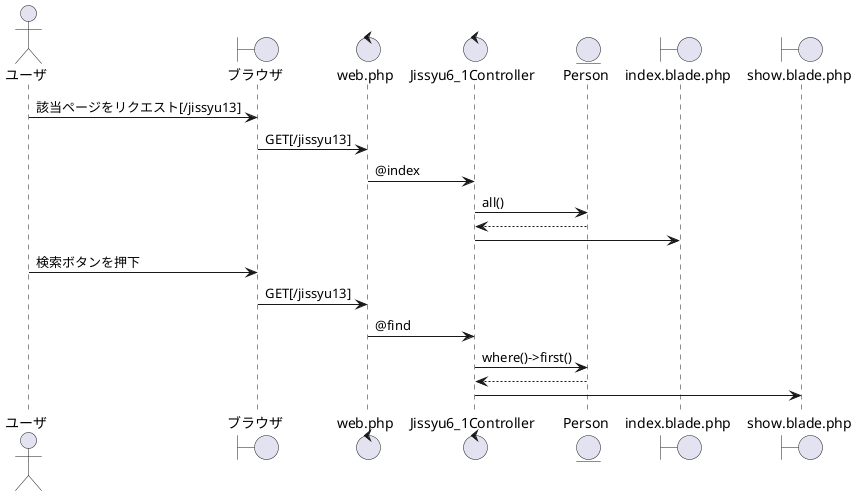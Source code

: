 @startuml jissyu6_1
actor ユーザ
boundary ブラウザ
control web.php
control Jissyu6_1Controller
entity Person
boundary index.blade.php
boundary show.blade.php

ユーザ -> ブラウザ :該当ページをリクエスト[/jissyu13]
ブラウザ -> web.php :GET[/jissyu13]
web.php -> Jissyu6_1Controller :@index
Jissyu6_1Controller -> Person :all()
Person --> Jissyu6_1Controller
Jissyu6_1Controller -> index.blade.php

ユーザ -> ブラウザ :検索ボタンを押下
ブラウザ -> web.php :GET[/jissyu13]
web.php -> Jissyu6_1Controller :@find
Jissyu6_1Controller -> Person :where()->first()
Person --> Jissyu6_1Controller
Jissyu6_1Controller -> show.blade.php


@enduml